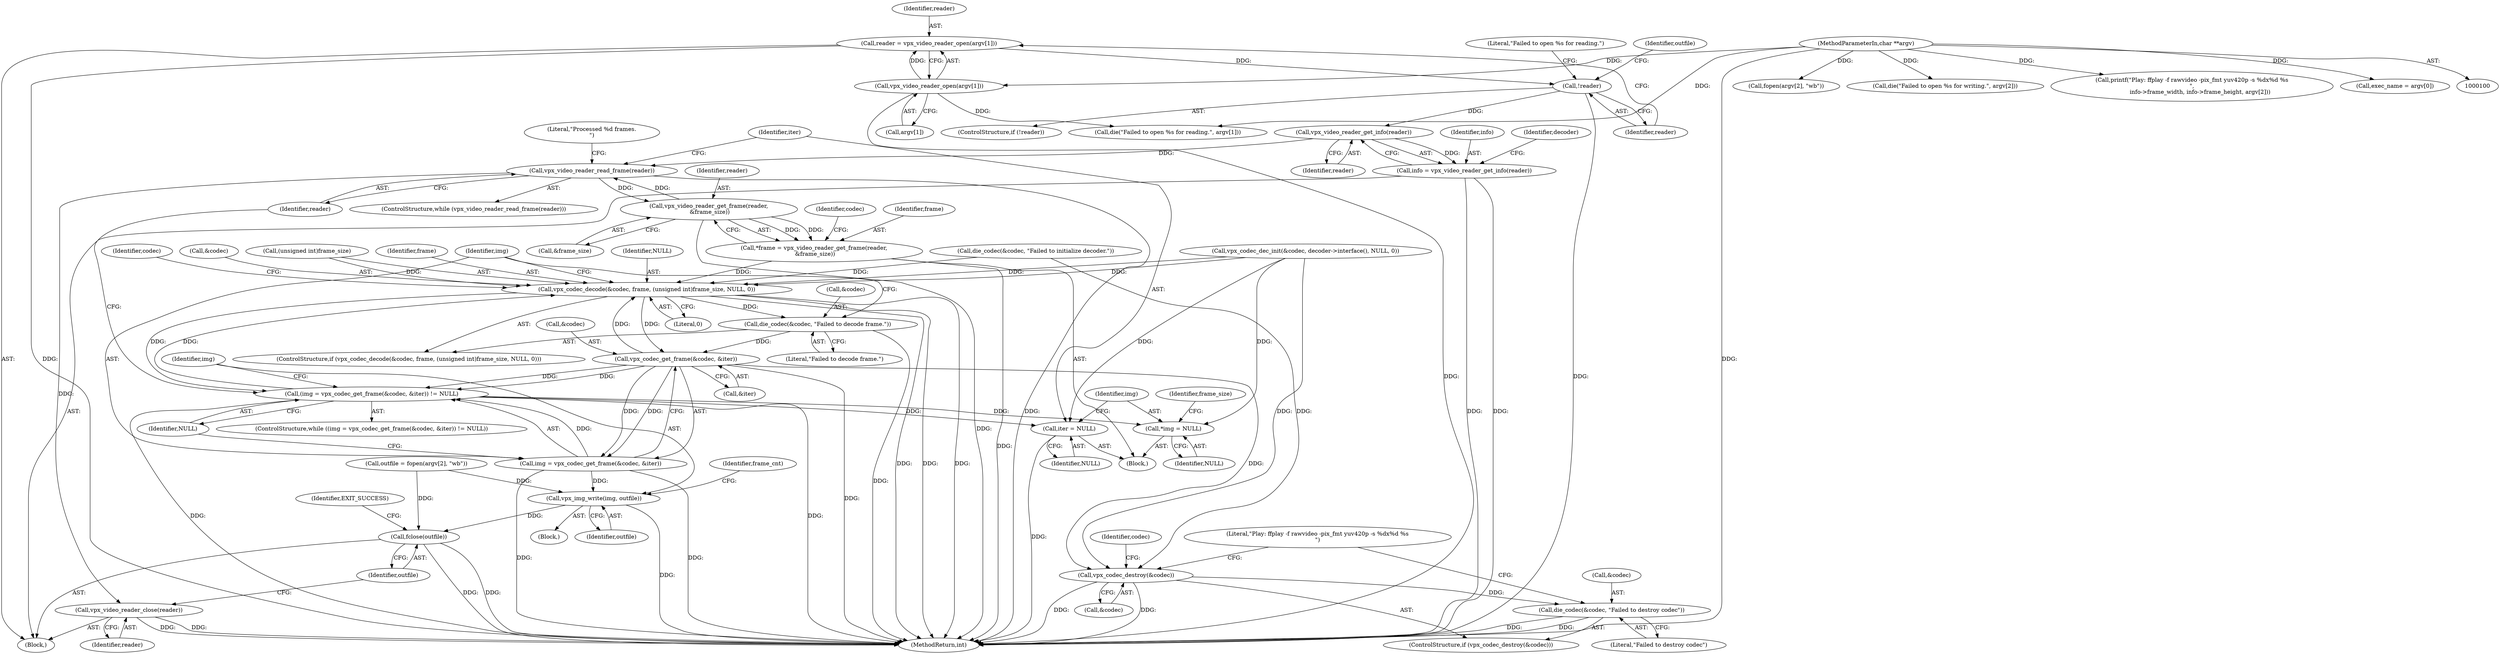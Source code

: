 digraph "0_Android_5a9753fca56f0eeb9f61e342b2fccffc364f9426_12@API" {
"1000136" [label="(Call,reader = vpx_video_reader_open(argv[1]))"];
"1000138" [label="(Call,vpx_video_reader_open(argv[1]))"];
"1000102" [label="(MethodParameterIn,char **argv)"];
"1000143" [label="(Call,!reader)"];
"1000166" [label="(Call,vpx_video_reader_get_info(reader))"];
"1000164" [label="(Call,info = vpx_video_reader_get_info(reader))"];
"1000195" [label="(Call,vpx_video_reader_read_frame(reader))"];
"1000213" [label="(Call,vpx_video_reader_get_frame(reader,\n &frame_size))"];
"1000211" [label="(Call,*frame = vpx_video_reader_get_frame(reader,\n &frame_size))"];
"1000218" [label="(Call,vpx_codec_decode(&codec, frame, (unsigned int)frame_size, NULL, 0))"];
"1000227" [label="(Call,die_codec(&codec, \"Failed to decode frame.\"))"];
"1000235" [label="(Call,vpx_codec_get_frame(&codec, &iter))"];
"1000232" [label="(Call,(img = vpx_codec_get_frame(&codec, &iter)) != NULL)"];
"1000199" [label="(Call,iter = NULL)"];
"1000203" [label="(Call,*img = NULL)"];
"1000233" [label="(Call,img = vpx_codec_get_frame(&codec, &iter))"];
"1000242" [label="(Call,vpx_img_write(img, outfile))"];
"1000271" [label="(Call,fclose(outfile))"];
"1000251" [label="(Call,vpx_codec_destroy(&codec))"];
"1000254" [label="(Call,die_codec(&codec, \"Failed to destroy codec\"))"];
"1000269" [label="(Call,vpx_video_reader_close(reader))"];
"1000226" [label="(Literal,0)"];
"1000236" [label="(Call,&codec)"];
"1000143" [label="(Call,!reader)"];
"1000154" [label="(Call,fopen(argv[2], \"wb\"))"];
"1000230" [label="(Literal,\"Failed to decode frame.\")"];
"1000142" [label="(ControlStructure,if (!reader))"];
"1000222" [label="(Call,(unsigned int)frame_size)"];
"1000275" [label="(MethodReturn,int)"];
"1000208" [label="(Identifier,frame_size)"];
"1000217" [label="(ControlStructure,if (vpx_codec_decode(&codec, frame, (unsigned int)frame_size, NULL, 0)))"];
"1000205" [label="(Identifier,NULL)"];
"1000184" [label="(Call,vpx_codec_dec_init(&codec, decoder->interface(), NULL, 0))"];
"1000270" [label="(Identifier,reader)"];
"1000169" [label="(Identifier,decoder)"];
"1000251" [label="(Call,vpx_codec_destroy(&codec))"];
"1000159" [label="(Call,die(\"Failed to open %s for writing.\", argv[2]))"];
"1000136" [label="(Call,reader = vpx_video_reader_open(argv[1]))"];
"1000231" [label="(ControlStructure,while ((img = vpx_codec_get_frame(&codec, &iter)) != NULL))"];
"1000166" [label="(Call,vpx_video_reader_get_info(reader))"];
"1000139" [label="(Call,argv[1])"];
"1000235" [label="(Call,vpx_codec_get_frame(&codec, &iter))"];
"1000233" [label="(Call,img = vpx_codec_get_frame(&codec, &iter))"];
"1000194" [label="(ControlStructure,while (vpx_video_reader_read_frame(reader)))"];
"1000244" [label="(Identifier,outfile)"];
"1000144" [label="(Identifier,reader)"];
"1000246" [label="(Identifier,frame_cnt)"];
"1000153" [label="(Identifier,outfile)"];
"1000254" [label="(Call,die_codec(&codec, \"Failed to destroy codec\"))"];
"1000190" [label="(Call,die_codec(&codec, \"Failed to initialize decoder.\"))"];
"1000213" [label="(Call,vpx_video_reader_get_frame(reader,\n &frame_size))"];
"1000228" [label="(Call,&codec)"];
"1000103" [label="(Block,)"];
"1000102" [label="(MethodParameterIn,char **argv)"];
"1000248" [label="(Literal,\"Processed %d frames.\n\")"];
"1000241" [label="(Block,)"];
"1000274" [label="(Identifier,EXIT_SUCCESS)"];
"1000221" [label="(Identifier,frame)"];
"1000271" [label="(Call,fclose(outfile))"];
"1000258" [label="(Call,printf(\"Play: ffplay -f rawvideo -pix_fmt yuv420p -s %dx%d %s\n\",\n         info->frame_width, info->frame_height, argv[2]))"];
"1000256" [label="(Identifier,codec)"];
"1000215" [label="(Call,&frame_size)"];
"1000204" [label="(Identifier,img)"];
"1000203" [label="(Call,*img = NULL)"];
"1000252" [label="(Call,&codec)"];
"1000165" [label="(Identifier,info)"];
"1000137" [label="(Identifier,reader)"];
"1000243" [label="(Identifier,img)"];
"1000125" [label="(Call,exec_name = argv[0])"];
"1000212" [label="(Identifier,frame)"];
"1000257" [label="(Literal,\"Failed to destroy codec\")"];
"1000200" [label="(Identifier,iter)"];
"1000225" [label="(Identifier,NULL)"];
"1000197" [label="(Block,)"];
"1000269" [label="(Call,vpx_video_reader_close(reader))"];
"1000220" [label="(Identifier,codec)"];
"1000229" [label="(Identifier,codec)"];
"1000167" [label="(Identifier,reader)"];
"1000195" [label="(Call,vpx_video_reader_read_frame(reader))"];
"1000138" [label="(Call,vpx_video_reader_open(argv[1]))"];
"1000145" [label="(Call,die(\"Failed to open %s for reading.\", argv[1]))"];
"1000152" [label="(Call,outfile = fopen(argv[2], \"wb\"))"];
"1000238" [label="(Call,&iter)"];
"1000242" [label="(Call,vpx_img_write(img, outfile))"];
"1000272" [label="(Identifier,outfile)"];
"1000250" [label="(ControlStructure,if (vpx_codec_destroy(&codec)))"];
"1000199" [label="(Call,iter = NULL)"];
"1000196" [label="(Identifier,reader)"];
"1000234" [label="(Identifier,img)"];
"1000232" [label="(Call,(img = vpx_codec_get_frame(&codec, &iter)) != NULL)"];
"1000240" [label="(Identifier,NULL)"];
"1000259" [label="(Literal,\"Play: ffplay -f rawvideo -pix_fmt yuv420p -s %dx%d %s\n\")"];
"1000146" [label="(Literal,\"Failed to open %s for reading.\")"];
"1000219" [label="(Call,&codec)"];
"1000201" [label="(Identifier,NULL)"];
"1000218" [label="(Call,vpx_codec_decode(&codec, frame, (unsigned int)frame_size, NULL, 0))"];
"1000211" [label="(Call,*frame = vpx_video_reader_get_frame(reader,\n &frame_size))"];
"1000214" [label="(Identifier,reader)"];
"1000164" [label="(Call,info = vpx_video_reader_get_info(reader))"];
"1000227" [label="(Call,die_codec(&codec, \"Failed to decode frame.\"))"];
"1000255" [label="(Call,&codec)"];
"1000136" -> "1000103"  [label="AST: "];
"1000136" -> "1000138"  [label="CFG: "];
"1000137" -> "1000136"  [label="AST: "];
"1000138" -> "1000136"  [label="AST: "];
"1000144" -> "1000136"  [label="CFG: "];
"1000136" -> "1000275"  [label="DDG: "];
"1000138" -> "1000136"  [label="DDG: "];
"1000136" -> "1000143"  [label="DDG: "];
"1000138" -> "1000139"  [label="CFG: "];
"1000139" -> "1000138"  [label="AST: "];
"1000138" -> "1000275"  [label="DDG: "];
"1000102" -> "1000138"  [label="DDG: "];
"1000138" -> "1000145"  [label="DDG: "];
"1000102" -> "1000100"  [label="AST: "];
"1000102" -> "1000275"  [label="DDG: "];
"1000102" -> "1000125"  [label="DDG: "];
"1000102" -> "1000145"  [label="DDG: "];
"1000102" -> "1000154"  [label="DDG: "];
"1000102" -> "1000159"  [label="DDG: "];
"1000102" -> "1000258"  [label="DDG: "];
"1000143" -> "1000142"  [label="AST: "];
"1000143" -> "1000144"  [label="CFG: "];
"1000144" -> "1000143"  [label="AST: "];
"1000146" -> "1000143"  [label="CFG: "];
"1000153" -> "1000143"  [label="CFG: "];
"1000143" -> "1000275"  [label="DDG: "];
"1000143" -> "1000166"  [label="DDG: "];
"1000166" -> "1000164"  [label="AST: "];
"1000166" -> "1000167"  [label="CFG: "];
"1000167" -> "1000166"  [label="AST: "];
"1000164" -> "1000166"  [label="CFG: "];
"1000166" -> "1000164"  [label="DDG: "];
"1000166" -> "1000195"  [label="DDG: "];
"1000164" -> "1000103"  [label="AST: "];
"1000165" -> "1000164"  [label="AST: "];
"1000169" -> "1000164"  [label="CFG: "];
"1000164" -> "1000275"  [label="DDG: "];
"1000164" -> "1000275"  [label="DDG: "];
"1000195" -> "1000194"  [label="AST: "];
"1000195" -> "1000196"  [label="CFG: "];
"1000196" -> "1000195"  [label="AST: "];
"1000200" -> "1000195"  [label="CFG: "];
"1000248" -> "1000195"  [label="CFG: "];
"1000195" -> "1000275"  [label="DDG: "];
"1000213" -> "1000195"  [label="DDG: "];
"1000195" -> "1000213"  [label="DDG: "];
"1000195" -> "1000269"  [label="DDG: "];
"1000213" -> "1000211"  [label="AST: "];
"1000213" -> "1000215"  [label="CFG: "];
"1000214" -> "1000213"  [label="AST: "];
"1000215" -> "1000213"  [label="AST: "];
"1000211" -> "1000213"  [label="CFG: "];
"1000213" -> "1000275"  [label="DDG: "];
"1000213" -> "1000211"  [label="DDG: "];
"1000213" -> "1000211"  [label="DDG: "];
"1000211" -> "1000197"  [label="AST: "];
"1000212" -> "1000211"  [label="AST: "];
"1000220" -> "1000211"  [label="CFG: "];
"1000211" -> "1000275"  [label="DDG: "];
"1000211" -> "1000218"  [label="DDG: "];
"1000218" -> "1000217"  [label="AST: "];
"1000218" -> "1000226"  [label="CFG: "];
"1000219" -> "1000218"  [label="AST: "];
"1000221" -> "1000218"  [label="AST: "];
"1000222" -> "1000218"  [label="AST: "];
"1000225" -> "1000218"  [label="AST: "];
"1000226" -> "1000218"  [label="AST: "];
"1000229" -> "1000218"  [label="CFG: "];
"1000234" -> "1000218"  [label="CFG: "];
"1000218" -> "1000275"  [label="DDG: "];
"1000218" -> "1000275"  [label="DDG: "];
"1000218" -> "1000275"  [label="DDG: "];
"1000184" -> "1000218"  [label="DDG: "];
"1000184" -> "1000218"  [label="DDG: "];
"1000235" -> "1000218"  [label="DDG: "];
"1000190" -> "1000218"  [label="DDG: "];
"1000222" -> "1000218"  [label="DDG: "];
"1000232" -> "1000218"  [label="DDG: "];
"1000218" -> "1000227"  [label="DDG: "];
"1000218" -> "1000235"  [label="DDG: "];
"1000218" -> "1000232"  [label="DDG: "];
"1000227" -> "1000217"  [label="AST: "];
"1000227" -> "1000230"  [label="CFG: "];
"1000228" -> "1000227"  [label="AST: "];
"1000230" -> "1000227"  [label="AST: "];
"1000234" -> "1000227"  [label="CFG: "];
"1000227" -> "1000275"  [label="DDG: "];
"1000227" -> "1000235"  [label="DDG: "];
"1000235" -> "1000233"  [label="AST: "];
"1000235" -> "1000238"  [label="CFG: "];
"1000236" -> "1000235"  [label="AST: "];
"1000238" -> "1000235"  [label="AST: "];
"1000233" -> "1000235"  [label="CFG: "];
"1000235" -> "1000275"  [label="DDG: "];
"1000235" -> "1000232"  [label="DDG: "];
"1000235" -> "1000232"  [label="DDG: "];
"1000235" -> "1000233"  [label="DDG: "];
"1000235" -> "1000233"  [label="DDG: "];
"1000235" -> "1000251"  [label="DDG: "];
"1000232" -> "1000231"  [label="AST: "];
"1000232" -> "1000240"  [label="CFG: "];
"1000233" -> "1000232"  [label="AST: "];
"1000240" -> "1000232"  [label="AST: "];
"1000196" -> "1000232"  [label="CFG: "];
"1000243" -> "1000232"  [label="CFG: "];
"1000232" -> "1000275"  [label="DDG: "];
"1000232" -> "1000275"  [label="DDG: "];
"1000232" -> "1000199"  [label="DDG: "];
"1000232" -> "1000203"  [label="DDG: "];
"1000233" -> "1000232"  [label="DDG: "];
"1000199" -> "1000197"  [label="AST: "];
"1000199" -> "1000201"  [label="CFG: "];
"1000200" -> "1000199"  [label="AST: "];
"1000201" -> "1000199"  [label="AST: "];
"1000204" -> "1000199"  [label="CFG: "];
"1000199" -> "1000275"  [label="DDG: "];
"1000184" -> "1000199"  [label="DDG: "];
"1000203" -> "1000197"  [label="AST: "];
"1000203" -> "1000205"  [label="CFG: "];
"1000204" -> "1000203"  [label="AST: "];
"1000205" -> "1000203"  [label="AST: "];
"1000208" -> "1000203"  [label="CFG: "];
"1000184" -> "1000203"  [label="DDG: "];
"1000234" -> "1000233"  [label="AST: "];
"1000240" -> "1000233"  [label="CFG: "];
"1000233" -> "1000275"  [label="DDG: "];
"1000233" -> "1000275"  [label="DDG: "];
"1000233" -> "1000242"  [label="DDG: "];
"1000242" -> "1000241"  [label="AST: "];
"1000242" -> "1000244"  [label="CFG: "];
"1000243" -> "1000242"  [label="AST: "];
"1000244" -> "1000242"  [label="AST: "];
"1000246" -> "1000242"  [label="CFG: "];
"1000242" -> "1000275"  [label="DDG: "];
"1000152" -> "1000242"  [label="DDG: "];
"1000242" -> "1000271"  [label="DDG: "];
"1000271" -> "1000103"  [label="AST: "];
"1000271" -> "1000272"  [label="CFG: "];
"1000272" -> "1000271"  [label="AST: "];
"1000274" -> "1000271"  [label="CFG: "];
"1000271" -> "1000275"  [label="DDG: "];
"1000271" -> "1000275"  [label="DDG: "];
"1000152" -> "1000271"  [label="DDG: "];
"1000251" -> "1000250"  [label="AST: "];
"1000251" -> "1000252"  [label="CFG: "];
"1000252" -> "1000251"  [label="AST: "];
"1000256" -> "1000251"  [label="CFG: "];
"1000259" -> "1000251"  [label="CFG: "];
"1000251" -> "1000275"  [label="DDG: "];
"1000251" -> "1000275"  [label="DDG: "];
"1000184" -> "1000251"  [label="DDG: "];
"1000190" -> "1000251"  [label="DDG: "];
"1000251" -> "1000254"  [label="DDG: "];
"1000254" -> "1000250"  [label="AST: "];
"1000254" -> "1000257"  [label="CFG: "];
"1000255" -> "1000254"  [label="AST: "];
"1000257" -> "1000254"  [label="AST: "];
"1000259" -> "1000254"  [label="CFG: "];
"1000254" -> "1000275"  [label="DDG: "];
"1000254" -> "1000275"  [label="DDG: "];
"1000269" -> "1000103"  [label="AST: "];
"1000269" -> "1000270"  [label="CFG: "];
"1000270" -> "1000269"  [label="AST: "];
"1000272" -> "1000269"  [label="CFG: "];
"1000269" -> "1000275"  [label="DDG: "];
"1000269" -> "1000275"  [label="DDG: "];
}
